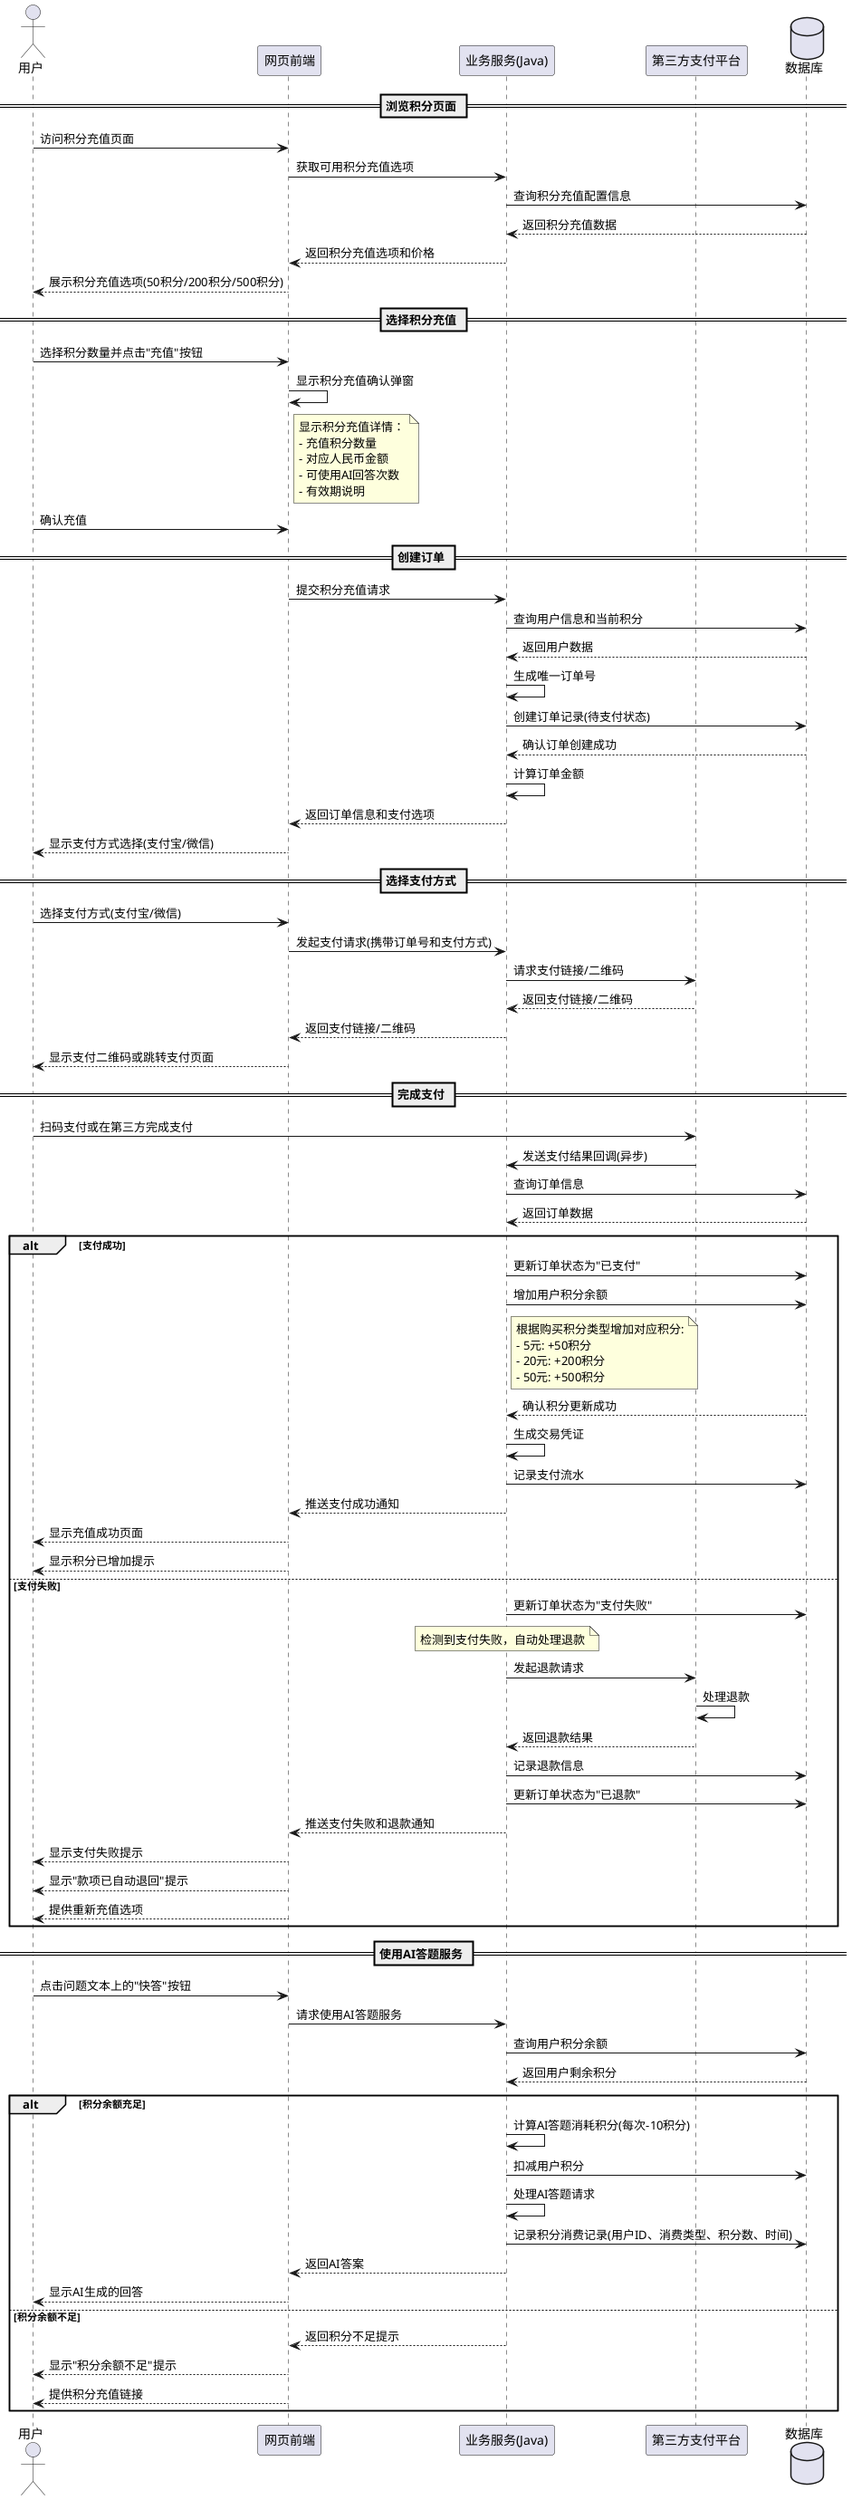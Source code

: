 @startuml 积分充值与消费流程
actor "用户" as User
participant "网页前端" as WebUI
participant "业务服务(Java)" as Backend
participant "第三方支付平台" as ThirdPartyPayment
database 数据库 as DB

== 浏览积分页面 ==
User -> WebUI: 访问积分充值页面
WebUI -> Backend: 获取可用积分充值选项
Backend -> DB: 查询积分充值配置信息
DB --> Backend: 返回积分充值数据
Backend --> WebUI: 返回积分充值选项和价格
WebUI --> User: 展示积分充值选项(50积分/200积分/500积分)

== 选择积分充值 ==
User -> WebUI: 选择积分数量并点击"充值"按钮
WebUI -> WebUI: 显示积分充值确认弹窗
note right of WebUI
  显示积分充值详情：
  - 充值积分数量
  - 对应人民币金额
  - 可使用AI回答次数
  - 有效期说明
end note
User -> WebUI: 确认充值

== 创建订单 ==
WebUI -> Backend: 提交积分充值请求
Backend -> DB: 查询用户信息和当前积分
DB --> Backend: 返回用户数据
Backend -> Backend: 生成唯一订单号
Backend -> DB: 创建订单记录(待支付状态)
DB --> Backend: 确认订单创建成功
Backend -> Backend: 计算订单金额
Backend --> WebUI: 返回订单信息和支付选项
WebUI --> User: 显示支付方式选择(支付宝/微信)

== 选择支付方式 ==
User -> WebUI: 选择支付方式(支付宝/微信)
WebUI -> Backend: 发起支付请求(携带订单号和支付方式)
Backend -> ThirdPartyPayment: 请求支付链接/二维码
ThirdPartyPayment --> Backend: 返回支付链接/二维码
Backend --> WebUI: 返回支付链接/二维码
WebUI --> User: 显示支付二维码或跳转支付页面

== 完成支付 ==
User -> ThirdPartyPayment: 扫码支付或在第三方完成支付
ThirdPartyPayment -> Backend: 发送支付结果回调(异步)
Backend -> DB: 查询订单信息
DB --> Backend: 返回订单数据

alt 支付成功
    Backend -> DB: 更新订单状态为"已支付"
    Backend -> DB: 增加用户积分余额
    note right of Backend
      根据购买积分类型增加对应积分:
      - 5元: +50积分
      - 20元: +200积分
      - 50元: +500积分
    end note
    DB --> Backend: 确认积分更新成功
    Backend -> Backend: 生成交易凭证
    Backend -> DB: 记录支付流水
    Backend --> WebUI: 推送支付成功通知
    WebUI --> User: 显示充值成功页面
    WebUI --> User: 显示积分已增加提示
else 支付失败
    Backend -> DB: 更新订单状态为"支付失败"
    
    note over Backend
      检测到支付失败，自动处理退款
    end note
    Backend -> ThirdPartyPayment: 发起退款请求
    ThirdPartyPayment -> ThirdPartyPayment: 处理退款
    ThirdPartyPayment --> Backend: 返回退款结果
    
    Backend -> DB: 记录退款信息
    Backend -> DB: 更新订单状态为"已退款"
    Backend --> WebUI: 推送支付失败和退款通知
    WebUI --> User: 显示支付失败提示
    WebUI --> User: 显示"款项已自动退回"提示
    WebUI --> User: 提供重新充值选项
end

== 使用AI答题服务 ==
User -> WebUI: 点击问题文本上的"快答"按钮
WebUI -> Backend: 请求使用AI答题服务
Backend -> DB: 查询用户积分余额
DB --> Backend: 返回用户剩余积分

alt 积分余额充足
    Backend -> Backend: 计算AI答题消耗积分(每次-10积分)
    Backend -> DB: 扣减用户积分
    Backend -> Backend: 处理AI答题请求
    Backend -> DB: 记录积分消费记录(用户ID、消费类型、积分数、时间)
    Backend --> WebUI: 返回AI答案
    WebUI --> User: 显示AI生成的回答
else 积分余额不足
    Backend --> WebUI: 返回积分不足提示
    WebUI --> User: 显示"积分余额不足"提示
    WebUI --> User: 提供积分充值链接
end
@enduml 
